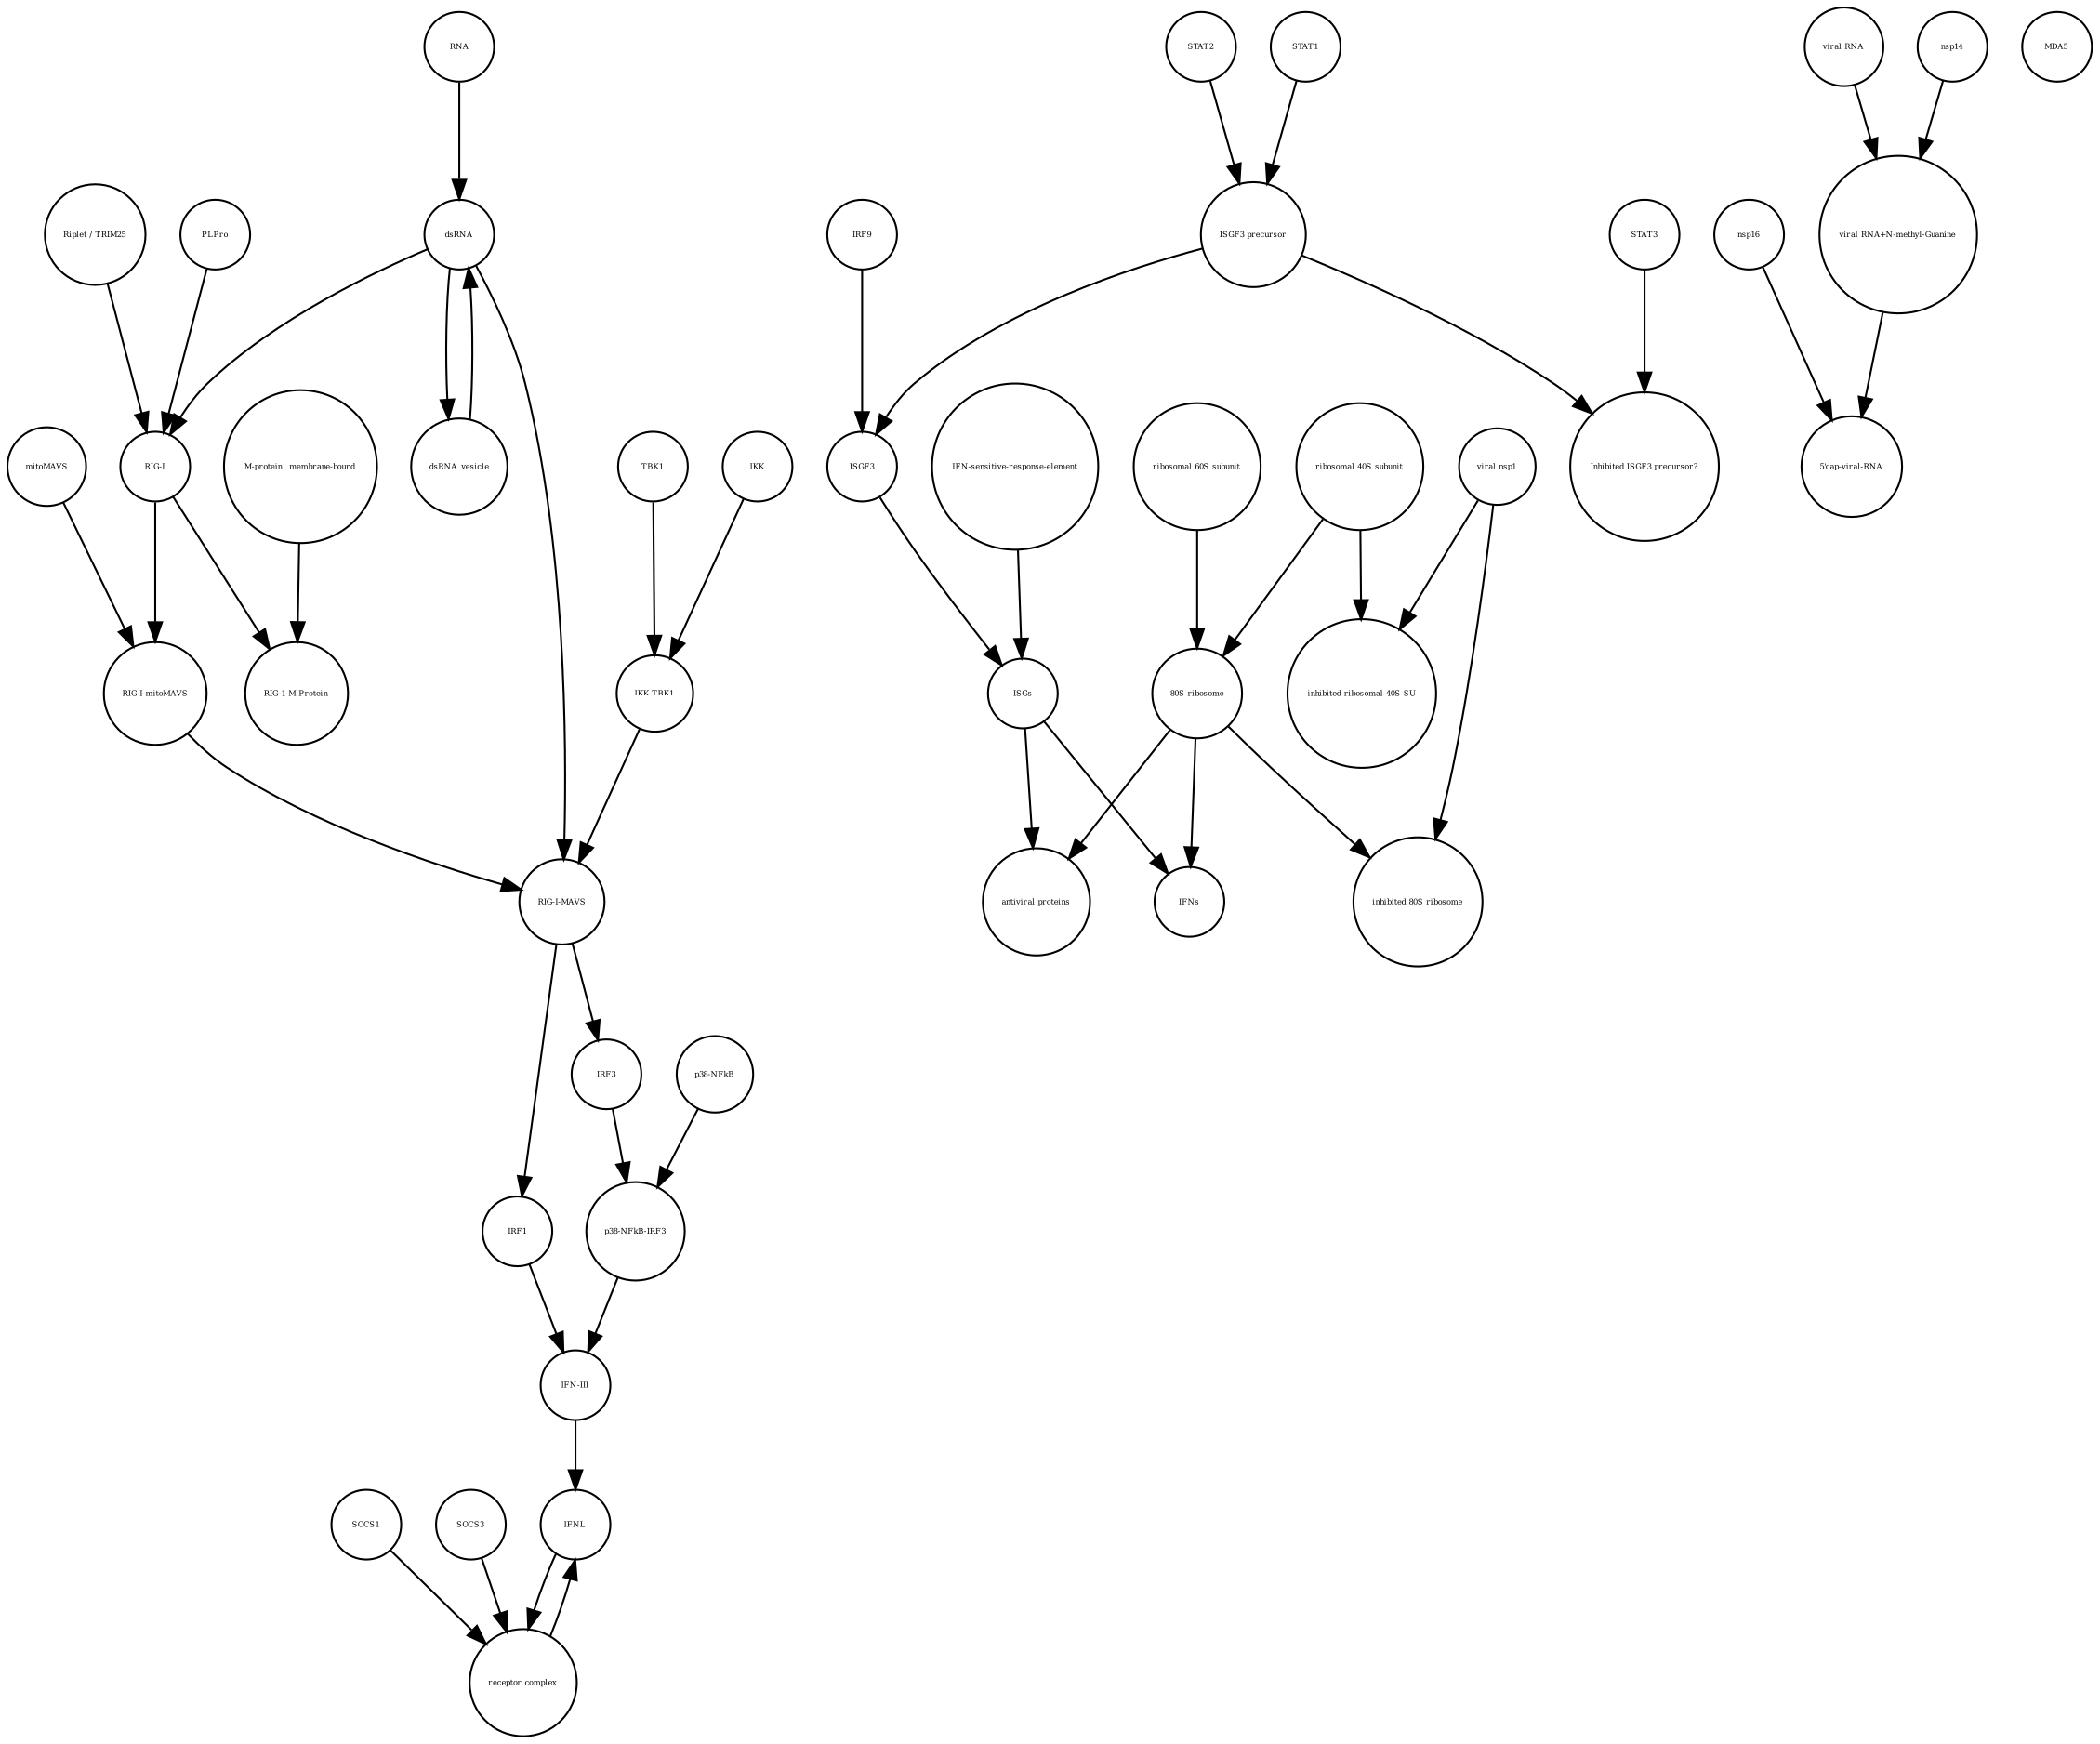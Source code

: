 strict digraph  {
"p38-NFkB-IRF3" [annotation="", bipartite=0, cls=complex, fontsize=4, label="p38-NFkB-IRF3", shape=circle];
IRF9 [annotation="", bipartite=0, cls=macromolecule, fontsize=4, label=IRF9, shape=circle];
"ribosomal 60S subunit" [annotation="", bipartite=0, cls=complex, fontsize=4, label="ribosomal 60S subunit", shape=circle];
"RIG-1 M-Protein" [annotation="", bipartite=0, cls=complex, fontsize=4, label="RIG-1 M-Protein", shape=circle];
"Inhibited ISGF3 precursor?" [annotation="", bipartite=0, cls=complex, fontsize=4, label="Inhibited ISGF3 precursor?", shape=circle];
"viral RNA+N-methyl-Guanine" [annotation="", bipartite=0, cls="nucleic acid feature", fontsize=4, label="viral RNA+N-methyl-Guanine", shape=circle];
dsRNA_vesicle [annotation="", bipartite=0, cls="nucleic acid feature", fontsize=4, label=dsRNA_vesicle, shape=circle];
"inhibited ribosomal 40S SU" [annotation="urn_miriam_doi_10.1101%2F2020.05.18.102467", bipartite=0, cls=complex, fontsize=4, label="inhibited ribosomal 40S SU", shape=circle];
TBK1 [annotation="", bipartite=0, cls=macromolecule, fontsize=4, label=TBK1, shape=circle];
IRF1 [annotation="", bipartite=0, cls=macromolecule, fontsize=4, label=IRF1, shape=circle];
IKK [annotation="", bipartite=0, cls=macromolecule, fontsize=4, label=IKK, shape=circle];
"ISGF3 precursor" [annotation="", bipartite=0, cls=complex, fontsize=4, label="ISGF3 precursor", shape=circle];
SOCS1 [annotation="", bipartite=0, cls=macromolecule, fontsize=4, label=SOCS1, shape=circle];
"viral RNA" [annotation="", bipartite=0, cls="nucleic acid feature", fontsize=4, label="viral RNA", shape=circle];
IFNs [annotation="", bipartite=0, cls=macromolecule, fontsize=4, label=IFNs, shape=circle];
"RIG-I-mitoMAVS" [annotation="", bipartite=0, cls=complex, fontsize=4, label="RIG-I-mitoMAVS", shape=circle];
"ribosomal 40S subunit" [annotation="", bipartite=0, cls=complex, fontsize=4, label="ribosomal 40S subunit", shape=circle];
"Riplet / TRIM25" [annotation="", bipartite=0, cls=macromolecule, fontsize=4, label="Riplet / TRIM25", shape=circle];
dsRNA [annotation="", bipartite=0, cls="nucleic acid feature", fontsize=4, label=dsRNA, shape=circle];
STAT3 [annotation="", bipartite=0, cls=macromolecule, fontsize=4, label=STAT3, shape=circle];
mitoMAVS [annotation="", bipartite=0, cls=macromolecule, fontsize=4, label=mitoMAVS, shape=circle];
"viral nsp1" [annotation="", bipartite=0, cls=macromolecule, fontsize=4, label="viral nsp1", shape=circle];
STAT2 [annotation="", bipartite=0, cls=macromolecule, fontsize=4, label=STAT2, shape=circle];
RNA [annotation="", bipartite=0, cls="nucleic acid feature", fontsize=4, label=RNA, shape=circle];
nsp14 [annotation="", bipartite=0, cls=macromolecule, fontsize=4, label=nsp14, shape=circle];
ISGs [annotation="", bipartite=0, cls="nucleic acid feature", fontsize=4, label=ISGs, shape=circle];
"inhibited 80S ribosome" [annotation="", bipartite=0, cls=complex, fontsize=4, label="inhibited 80S ribosome", shape=circle];
STAT1 [annotation="", bipartite=0, cls=macromolecule, fontsize=4, label=STAT1, shape=circle];
"antiviral proteins" [annotation="", bipartite=0, cls=macromolecule, fontsize=4, label="antiviral proteins", shape=circle];
IRF3 [annotation="", bipartite=0, cls=macromolecule, fontsize=4, label=IRF3, shape=circle];
MDA5 [annotation="", bipartite=0, cls=macromolecule, fontsize=4, label=MDA5, shape=circle];
SOCS3 [annotation="", bipartite=0, cls=macromolecule, fontsize=4, label=SOCS3, shape=circle];
"80S ribosome" [annotation="", bipartite=0, cls=complex, fontsize=4, label="80S ribosome", shape=circle];
ISGF3 [annotation="", bipartite=0, cls=complex, fontsize=4, label=ISGF3, shape=circle];
"M-protein_ membrane-bound" [annotation="", bipartite=0, cls=macromolecule, fontsize=4, label="M-protein_ membrane-bound", shape=circle];
PLPro [annotation="", bipartite=0, cls=macromolecule, fontsize=4, label=PLPro, shape=circle];
nsp16 [annotation="", bipartite=0, cls=macromolecule, fontsize=4, label=nsp16, shape=circle];
"IFN-III" [annotation="", bipartite=0, cls=macromolecule, fontsize=4, label="IFN-III", shape=circle];
"IFN-sensitive-response-element" [annotation="", bipartite=0, cls="nucleic acid feature", fontsize=4, label="IFN-sensitive-response-element", shape=circle];
IFNL [annotation="", bipartite=0, cls=macromolecule, fontsize=4, label=IFNL, shape=circle];
"5'cap-viral-RNA" [annotation="", bipartite=0, cls="nucleic acid feature", fontsize=4, label="5'cap-viral-RNA", shape=circle];
"RIG-I-MAVS" [annotation="", bipartite=0, cls=complex, fontsize=4, label="RIG-I-MAVS", shape=circle];
"RIG-I" [annotation="", bipartite=0, cls=macromolecule, fontsize=4, label="RIG-I", shape=circle];
"receptor complex" [annotation="", bipartite=0, cls=complex, fontsize=4, label="receptor complex", shape=circle];
"p38-NFkB" [annotation="", bipartite=0, cls=complex, fontsize=4, label="p38-NFkB", shape=circle];
"IKK-TBK1" [annotation="", bipartite=0, cls=complex, fontsize=4, label="IKK-TBK1", shape=circle];
"p38-NFkB-IRF3" -> "IFN-III"  [annotation="", interaction_type=stimulation];
IRF9 -> ISGF3  [annotation="", interaction_type=production];
"ribosomal 60S subunit" -> "80S ribosome"  [annotation="", interaction_type=production];
"viral RNA+N-methyl-Guanine" -> "5'cap-viral-RNA"  [annotation="", interaction_type=production];
dsRNA_vesicle -> dsRNA  [annotation="", interaction_type=production];
TBK1 -> "IKK-TBK1"  [annotation="", interaction_type=production];
IRF1 -> "IFN-III"  [annotation="", interaction_type=stimulation];
IKK -> "IKK-TBK1"  [annotation="", interaction_type=production];
"ISGF3 precursor" -> ISGF3  [annotation="", interaction_type=production];
"ISGF3 precursor" -> "Inhibited ISGF3 precursor?"  [annotation="", interaction_type=production];
SOCS1 -> "receptor complex"  [annotation="", interaction_type=production];
"viral RNA" -> "viral RNA+N-methyl-Guanine"  [annotation="", interaction_type=production];
"RIG-I-mitoMAVS" -> "RIG-I-MAVS"  [annotation="", interaction_type=production];
"ribosomal 40S subunit" -> "inhibited ribosomal 40S SU"  [annotation="", interaction_type=production];
"ribosomal 40S subunit" -> "80S ribosome"  [annotation="", interaction_type=production];
"Riplet / TRIM25" -> "RIG-I"  [annotation="", interaction_type=catalysis];
dsRNA -> "RIG-I-MAVS"  [annotation="", interaction_type="necessary stimulation"];
dsRNA -> "RIG-I"  [annotation="", interaction_type="necessary stimulation"];
dsRNA -> dsRNA_vesicle  [annotation="", interaction_type=production];
STAT3 -> "Inhibited ISGF3 precursor?"  [annotation="", interaction_type=production];
mitoMAVS -> "RIG-I-mitoMAVS"  [annotation="", interaction_type=production];
"viral nsp1" -> "inhibited ribosomal 40S SU"  [annotation="", interaction_type=production];
"viral nsp1" -> "inhibited 80S ribosome"  [annotation="", interaction_type=production];
STAT2 -> "ISGF3 precursor"  [annotation="", interaction_type=production];
RNA -> dsRNA  [annotation="", interaction_type=production];
nsp14 -> "viral RNA+N-methyl-Guanine"  [annotation="", interaction_type=catalysis];
ISGs -> "antiviral proteins"  [annotation="", interaction_type=production];
ISGs -> IFNs  [annotation="", interaction_type=production];
STAT1 -> "ISGF3 precursor"  [annotation="", interaction_type=production];
IRF3 -> "p38-NFkB-IRF3"  [annotation="", interaction_type=production];
SOCS3 -> "receptor complex"  [annotation="", interaction_type=production];
"80S ribosome" -> "inhibited 80S ribosome"  [annotation="", interaction_type=production];
"80S ribosome" -> "antiviral proteins"  [annotation="", interaction_type=catalysis];
"80S ribosome" -> IFNs  [annotation="", interaction_type=catalysis];
ISGF3 -> ISGs  [annotation="", interaction_type="necessary stimulation"];
"M-protein_ membrane-bound" -> "RIG-1 M-Protein"  [annotation="", interaction_type=production];
PLPro -> "RIG-I"  [annotation="", interaction_type=catalysis];
nsp16 -> "5'cap-viral-RNA"  [annotation="urn_miriam_doi_10.1016%2Fj.chom.2020.05.008", interaction_type=catalysis];
"IFN-III" -> IFNL  [annotation="", interaction_type=production];
"IFN-sensitive-response-element" -> ISGs  [annotation="", interaction_type=production];
IFNL -> "receptor complex"  [annotation="", interaction_type=stimulation];
"RIG-I-MAVS" -> IRF1  [annotation="", interaction_type=catalysis];
"RIG-I-MAVS" -> IRF3  [annotation="", interaction_type=stimulation];
"RIG-I" -> "RIG-I-mitoMAVS"  [annotation="", interaction_type=production];
"RIG-I" -> "RIG-1 M-Protein"  [annotation="", interaction_type=production];
"receptor complex" -> IFNL  [annotation="", interaction_type=production];
"p38-NFkB" -> "p38-NFkB-IRF3"  [annotation="", interaction_type=production];
"IKK-TBK1" -> "RIG-I-MAVS"  [annotation="", interaction_type=production];
}

